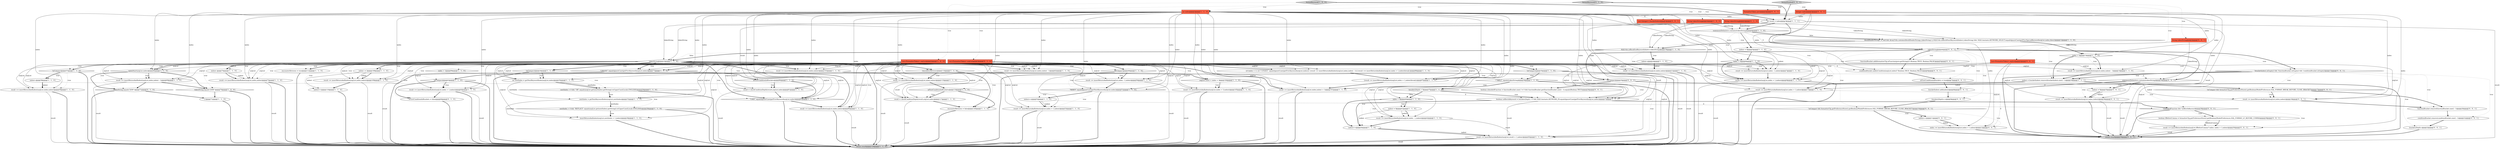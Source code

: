 digraph {
86 [style = filled, label = "indent = 0@@@35@@@['0', '0', '1']", fillcolor = white, shape = ellipse image = "AAA0AAABBB3BBB"];
9 [style = filled, label = "indent--@@@74@@@['1', '1', '0']", fillcolor = white, shape = ellipse image = "AAA0AAABBB1BBB"];
53 [style = filled, label = "{if (index > 1) {if (\"UPDATE\".equalsIgnoreCase(getPrevKeyword(argList,index))) {result += insertReturnAndIndent(argList,index,indent - 1)}}result += insertReturnAndIndent(argList,index + 1,indent)break}@@@88@@@['1', '1', '0']", fillcolor = white, shape = ellipse image = "AAA0AAABBB1BBB"];
78 [style = filled, label = "String tokenString@@@2@@@['0', '0', '1']", fillcolor = tomato, shape = box image = "AAA0AAABBB3BBB"];
20 [style = filled, label = "result += insertReturnAndIndent(argList,index,indent)@@@75@@@['1', '1', '0']", fillcolor = white, shape = ellipse image = "AAA0AAABBB1BBB"];
29 [style = filled, label = "index > 1@@@89@@@['1', '1', '0']", fillcolor = white, shape = diamond image = "AAA0AAABBB1BBB"];
26 [style = filled, label = "!encounterBetween@@@114@@@['1', '1', '0']", fillcolor = white, shape = diamond image = "AAA0AAABBB1BBB"];
49 [style = filled, label = "result += insertReturnAndIndent(argList,index - 1,indent)@@@50@@@['1', '1', '0']", fillcolor = white, shape = ellipse image = "AAA0AAABBB1BBB"];
98 [style = filled, label = "List<FormatterToken> argList@@@2@@@['0', '0', '1']", fillcolor = tomato, shape = box image = "AAA0AAABBB3BBB"];
107 [style = filled, label = "!isCompact && formatterCfg.getPreferenceStore().getBoolean(ModelPreferences.SQL_FORMAT_BREAK_BEFORE_CLOSE_BRACKET)@@@17@@@['0', '0', '1']", fillcolor = white, shape = diamond image = "AAA0AAABBB3BBB"];
57 [style = filled, label = "List<FormatterToken> argList@@@2@@@['1', '0', '0']", fillcolor = tomato, shape = box image = "AAA0AAABBB1BBB"];
41 [style = filled, label = "indent++@@@52@@@['1', '1', '0']", fillcolor = white, shape = ellipse image = "AAA0AAABBB1BBB"];
33 [style = filled, label = "result += insertReturnAndIndent(argList,index,indent)@@@103@@@['1', '1', '0']", fillcolor = white, shape = ellipse image = "AAA0AAABBB1BBB"];
39 [style = filled, label = "encounterBetween = false@@@120@@@['1', '1', '0']", fillcolor = white, shape = ellipse image = "AAA0AAABBB1BBB"];
97 [style = filled, label = "return result@@@39@@@['0', '0', '1']", fillcolor = lightgray, shape = ellipse image = "AAA0AAABBB3BBB"];
79 [style = filled, label = "!bracketIndent.isEmpty() && !functionBracket.isEmpty() && !conditionBracket.isEmpty()@@@15@@@['0', '0', '1']", fillcolor = white, shape = diamond image = "AAA0AAABBB3BBB"];
40 [style = filled, label = "index > 0@@@40@@@['1', '1', '0']", fillcolor = white, shape = diamond image = "AAA0AAABBB1BBB"];
71 [style = filled, label = "encounterBetween = true@@@112@@@['1', '1', '0']", fillcolor = white, shape = ellipse image = "AAA0AAABBB1BBB"];
18 [style = filled, label = "indent--@@@20@@@['1', '1', '0']", fillcolor = white, shape = ellipse image = "AAA0AAABBB1BBB"];
89 [style = filled, label = "result += insertReturnAndIndent(argList,index,indent)@@@18@@@['0', '0', '1']", fillcolor = white, shape = ellipse image = "AAA0AAABBB3BBB"];
84 [style = filled, label = "result += insertReturnAndIndent(argList,index,indent)@@@36@@@['0', '0', '1']", fillcolor = white, shape = ellipse image = "AAA0AAABBB3BBB"];
99 [style = filled, label = "!isCompact && formatterCfg.getPreferenceStore().getBoolean(ModelPreferences.SQL_FORMAT_BREAK_BEFORE_CLOSE_BRACKET)@@@10@@@['0', '0', '1']", fillcolor = white, shape = diamond image = "AAA0AAABBB3BBB"];
51 [style = filled, label = "index > 0@@@13@@@['1', '1', '0']", fillcolor = white, shape = diamond image = "AAA0AAABBB1BBB"];
47 [style = filled, label = "!isCompact@@@63@@@['1', '1', '0']", fillcolor = white, shape = diamond image = "AAA0AAABBB1BBB"];
61 [style = filled, label = "indent--@@@58@@@['1', '1', '0']", fillcolor = white, shape = ellipse image = "AAA0AAABBB1BBB"];
27 [style = filled, label = "nextIndex > 0 && \"REPLACE\".equals(argList.get(nextIndex).getString().toUpperCase(Locale.ENGLISH))@@@28@@@['1', '1', '0']", fillcolor = white, shape = diamond image = "AAA0AAABBB1BBB"];
14 [style = filled, label = "result += insertReturnAndIndent(argList,index,indent - 1)@@@14@@@['1', '1', '0']", fillcolor = white, shape = ellipse image = "AAA0AAABBB1BBB"];
38 [style = filled, label = "isFirstConditionInBrackets@@@116@@@['1', '1', '0']", fillcolor = white, shape = diamond image = "AAA0AAABBB1BBB"];
73 [style = filled, label = "String tokenString@@@2@@@['0', '1', '0']", fillcolor = tomato, shape = box image = "AAA0AAABBB2BBB"];
46 [style = filled, label = "!isCompact@@@49@@@['1', '1', '0']", fillcolor = white, shape = diamond image = "AAA0AAABBB1BBB"];
6 [style = filled, label = "isJoinStart(argList,index)@@@68@@@['1', '1', '0']", fillcolor = white, shape = diamond image = "AAA0AAABBB1BBB"];
31 [style = filled, label = "result += insertReturnAndIndent(argList,index,indent)@@@21@@@['1', '1', '0']", fillcolor = white, shape = ellipse image = "AAA0AAABBB1BBB"];
68 [style = filled, label = "result += insertReturnAndIndent(argList,index,indent + 1)@@@101@@@['1', '1', '0']", fillcolor = white, shape = ellipse image = "AAA0AAABBB1BBB"];
28 [style = filled, label = "result += insertReturnAndIndent(argList,index,indent)@@@59@@@['1', '1', '0']", fillcolor = white, shape = ellipse image = "AAA0AAABBB1BBB"];
94 [style = filled, label = "boolean isInsideAFunction = functionBracket.size() != 0 && functionBracket.get(functionBracket.size() - 1).equals(Boolean.TRUE)@@@26@@@['0', '0', '1']", fillcolor = white, shape = ellipse image = "AAA0AAABBB3BBB"];
59 [style = filled, label = "tokenString.equals(\"JOIN\")@@@70@@@['1', '0', '0']", fillcolor = white, shape = diamond image = "AAA0AAABBB1BBB"];
21 [style = filled, label = "{result += insertReturnAndIndent(argList,index + 1,indent)break}@@@97@@@['1', '1', '0']", fillcolor = white, shape = ellipse image = "AAA0AAABBB1BBB"];
0 [style = filled, label = "result = checkConditionDepth(result,argList,index)@@@81@@@['1', '1', '0']", fillcolor = white, shape = ellipse image = "AAA0AAABBB1BBB"];
63 [style = filled, label = "result += insertReturnAndIndent(argList,index - 1,indent)@@@42@@@['1', '1', '0']", fillcolor = white, shape = ellipse image = "AAA0AAABBB1BBB"];
76 [style = filled, label = "List<FormatterToken> argList@@@2@@@['0', '1', '0']", fillcolor = tomato, shape = box image = "AAA0AAABBB2BBB"];
100 [style = filled, label = "functionBracket.remove(functionBracket.size() - 1)@@@20@@@['0', '0', '1']", fillcolor = white, shape = ellipse image = "AAA0AAABBB3BBB"];
106 [style = filled, label = "functionBracket.add(formatterCfg.isFunction(prev.getString())? Boolean.TRUE: Boolean.FALSE)@@@5@@@['0', '0', '1']", fillcolor = white, shape = ellipse image = "AAA0AAABBB3BBB"];
23 [style = filled, label = "String tokenString@@@2@@@['1', '0', '0']", fillcolor = tomato, shape = box image = "AAA0AAABBB1BBB"];
58 [style = filled, label = "result += insertReturnAndIndent(argList,index + 1,indent)@@@64@@@['1', '1', '0']", fillcolor = white, shape = ellipse image = "AAA0AAABBB1BBB"];
85 [style = filled, label = "!isCompact@@@25@@@['0', '0', '1']", fillcolor = white, shape = diamond image = "AAA0AAABBB3BBB"];
52 [style = filled, label = "result += insertReturnAndIndent(argList,index,indent)@@@109@@@['1', '1', '0']", fillcolor = white, shape = ellipse image = "AAA0AAABBB1BBB"];
11 [style = filled, label = "nextIndex = getNextKeywordIndex(argList,nextIndex)@@@27@@@['1', '1', '0']", fillcolor = white, shape = ellipse image = "AAA0AAABBB1BBB"];
64 [style = filled, label = "indent++@@@44@@@['1', '1', '0']", fillcolor = white, shape = ellipse image = "AAA0AAABBB1BBB"];
22 [style = filled, label = "result += insertReturnAndIndent(argList,result + 1,indent)@@@45@@@['1', '1', '0']", fillcolor = white, shape = ellipse image = "AAA0AAABBB1BBB"];
17 [style = filled, label = "argList.size() < index + 3@@@104@@@['1', '1', '0']", fillcolor = white, shape = diamond image = "AAA0AAABBB1BBB"];
43 [style = filled, label = "\"CREATE\".equalsIgnoreCase(getPrevKeyword(argList,index))@@@77@@@['1', '1', '0']", fillcolor = white, shape = diamond image = "AAA0AAABBB1BBB"];
12 [style = filled, label = "result += insertReturnAndIndent(argList,index,indent)@@@115@@@['1', '1', '0']", fillcolor = white, shape = ellipse image = "AAA0AAABBB1BBB"];
80 [style = filled, label = "formatSymbol['0', '0', '1']", fillcolor = lightgray, shape = diamond image = "AAA0AAABBB3BBB"];
50 [style = filled, label = "\"CASE\".equalsIgnoreCase(getPrevKeyword(argList,index))@@@83@@@['1', '1', '0']", fillcolor = white, shape = diamond image = "AAA0AAABBB1BBB"];
67 [style = filled, label = "result += insertReturnAndIndent(argList,index - 1,indent)@@@7@@@['1', '1', '0']", fillcolor = white, shape = ellipse image = "AAA0AAABBB1BBB"];
65 [style = filled, label = "{}@@@71@@@['1', '1', '0']", fillcolor = white, shape = ellipse image = "AAA0AAABBB1BBB"];
30 [style = filled, label = "int nextIndex = getNextKeywordIndex(argList,index)@@@25@@@['1', '1', '0']", fillcolor = white, shape = ellipse image = "AAA0AAABBB1BBB"];
83 [style = filled, label = "indent++@@@11@@@['0', '0', '1']", fillcolor = white, shape = ellipse image = "AAA0AAABBB3BBB"];
1 [style = filled, label = "insertReturnAndIndent(argList,nextIndex + 1,indent)@@@29@@@['1', '1', '0']", fillcolor = white, shape = ellipse image = "AAA0AAABBB1BBB"];
70 [style = filled, label = "result += insertReturnAndIndent(argList,index + 1,indent)@@@9@@@['1', '1', '0']", fillcolor = white, shape = ellipse image = "AAA0AAABBB1BBB"];
5 [style = filled, label = "!\"TABLE\".equals(tokenString)@@@36@@@['1', '1', '0']", fillcolor = white, shape = diamond image = "AAA0AAABBB1BBB"];
3 [style = filled, label = "nextIndex > 0 && \"OR\".equals(argList.get(nextIndex).getString().toUpperCase(Locale.ENGLISH))@@@26@@@['1', '1', '0']", fillcolor = white, shape = diamond image = "AAA0AAABBB1BBB"];
37 [style = filled, label = "boolean isAfterInKeyword = bracketsDepth > 0 && SQLConstants.KEYWORD_IN.equalsIgnoreCase(getPrevKeyword(argList,index))@@@27@@@['1', '1', '1']", fillcolor = white, shape = ellipse image = "AAA0AAABBB1BBB"];
45 [style = filled, label = "indent = 0@@@41@@@['1', '1', '0']", fillcolor = white, shape = ellipse image = "AAA0AAABBB1BBB"];
24 [style = filled, label = "bracketsDepth > 0@@@37@@@['1', '1', '0']", fillcolor = white, shape = diamond image = "AAA0AAABBB1BBB"];
72 [style = filled, label = "int result = index@@@3@@@['1', '1', '1']", fillcolor = white, shape = ellipse image = "AAA0AAABBB1BBB"];
90 [style = filled, label = "index += insertReturnAndIndent(argList,index + 1,indent)@@@12@@@['0', '0', '1']", fillcolor = white, shape = ellipse image = "AAA0AAABBB3BBB"];
81 [style = filled, label = "FormatterToken prev@@@2@@@['0', '0', '1']", fillcolor = tomato, shape = box image = "AAA0AAABBB3BBB"];
8 [style = filled, label = "tokenString@@@23@@@['1', '1', '0']", fillcolor = white, shape = diamond image = "AAA0AAABBB1BBB"];
54 [style = filled, label = "result += insertReturnAndIndent(argList,index,indent)@@@86@@@['1', '1', '0']", fillcolor = white, shape = ellipse image = "AAA0AAABBB1BBB"];
66 [style = filled, label = "int index@@@2@@@['1', '1', '0']", fillcolor = tomato, shape = box image = "AAA0AAABBB1BBB"];
95 [style = filled, label = "Integer index@@@2@@@['0', '0', '1']", fillcolor = tomato, shape = box image = "AAA0AAABBB3BBB"];
87 [style = filled, label = "tokenString@@@4@@@['0', '0', '1']", fillcolor = white, shape = diamond image = "AAA0AAABBB3BBB"];
77 [style = filled, label = "formatKeyword['0', '1', '0']", fillcolor = lightgray, shape = diamond image = "AAA0AAABBB2BBB"];
36 [style = filled, label = "SQLUtils.isBlockEndKeyword(dialect,tokenString)@@@19@@@['1', '1', '0']", fillcolor = white, shape = diamond image = "AAA0AAABBB1BBB"];
60 [style = filled, label = "indent -= 2@@@108@@@['1', '1', '0']", fillcolor = white, shape = ellipse image = "AAA0AAABBB1BBB"];
2 [style = filled, label = "!isCompact@@@24@@@['1', '1', '0']", fillcolor = white, shape = diamond image = "AAA0AAABBB1BBB"];
25 [style = filled, label = "result += insertReturnAndIndent(argList,index + 1,indent)@@@17@@@['1', '1', '0']", fillcolor = white, shape = ellipse image = "AAA0AAABBB1BBB"];
35 [style = filled, label = "isFirstConditionInBrackets@@@80@@@['1', '1', '0']", fillcolor = white, shape = diamond image = "AAA0AAABBB1BBB"];
102 [style = filled, label = "List<Integer> bracketIndent@@@2@@@['0', '0', '1']", fillcolor = tomato, shape = box image = "AAA0AAABBB3BBB"];
13 [style = filled, label = "indent = 0@@@5@@@['1', '1', '0']", fillcolor = white, shape = ellipse image = "AAA0AAABBB1BBB"];
42 [style = filled, label = "blockHeaderStrings != null && ArrayUtils.contains(blockHeaderStrings,tokenString) || (SQLUtils.isBlockStartKeyword(dialect,tokenString) && !SQLConstants.KEYWORD_SELECT.equalsIgnoreCase(getPrevSpecialKeyword(argList,index,false)))@@@12@@@['1', '1', '0']", fillcolor = white, shape = diamond image = "AAA0AAABBB1BBB"];
82 [style = filled, label = "!isInsideAFunction && !isAfterInKeyword@@@28@@@['0', '0', '1']", fillcolor = white, shape = diamond image = "AAA0AAABBB3BBB"];
101 [style = filled, label = "conditionBracket.add(isCondition(argList,index)? Boolean.TRUE: Boolean.FALSE)@@@6@@@['0', '0', '1']", fillcolor = white, shape = ellipse image = "AAA0AAABBB3BBB"];
62 [style = filled, label = "indent = bracketIndent.remove(bracketIndent.size() - 1)@@@16@@@['1', '1', '1']", fillcolor = white, shape = ellipse image = "AAA0AAABBB1BBB"];
69 [style = filled, label = "indent++@@@110@@@['1', '1', '0']", fillcolor = white, shape = ellipse image = "AAA0AAABBB1BBB"];
88 [style = filled, label = "statementDelimiters.contains(tokenString)@@@34@@@['0', '0', '1']", fillcolor = white, shape = diamond image = "AAA0AAABBB3BBB"];
74 [style = filled, label = "tokenString.equals(\"JOIN\")@@@71@@@['0', '1', '0']", fillcolor = white, shape = diamond image = "AAA0AAABBB2BBB"];
55 [style = filled, label = "return result@@@124@@@['1', '1', '0']", fillcolor = lightgray, shape = ellipse image = "AAA0AAABBB1BBB"];
16 [style = filled, label = "result += insertReturnAndIndent(argList,index + 1,indent)@@@53@@@['1', '1', '0']", fillcolor = white, shape = ellipse image = "AAA0AAABBB1BBB"];
75 [style = filled, label = "isFirstConditionInBrackets = false@@@66@@@['0', '1', '0']", fillcolor = white, shape = ellipse image = "AAA1AAABBB2BBB"];
91 [style = filled, label = "bracketIndent.add(indent)@@@8@@@['0', '0', '1']", fillcolor = white, shape = ellipse image = "AAA0AAABBB3BBB"];
34 [style = filled, label = "index > 0@@@6@@@['1', '1', '0']", fillcolor = white, shape = diamond image = "AAA0AAABBB1BBB"];
15 [style = filled, label = "result += insertReturnAndIndent(argList,index + 3,indent)@@@105@@@['1', '1', '0']", fillcolor = white, shape = ellipse image = "AAA0AAABBB1BBB"];
92 [style = filled, label = "isFirstConditionInBrackets = true@@@7@@@['0', '0', '1']", fillcolor = white, shape = ellipse image = "AAA0AAABBB3BBB"];
19 [style = filled, label = "statementDelimiters.contains(tokenString)@@@4@@@['1', '1', '0']", fillcolor = white, shape = diamond image = "AAA0AAABBB1BBB"];
104 [style = filled, label = "bracketsDepth++@@@9@@@['0', '0', '1']", fillcolor = white, shape = ellipse image = "AAA0AAABBB3BBB"];
4 [style = filled, label = "!isCompact@@@35@@@['1', '1', '0']", fillcolor = white, shape = diamond image = "AAA0AAABBB1BBB"];
7 [style = filled, label = "\"WHEN\".equalsIgnoreCase(getNextKeyword(argList,index))@@@51@@@['1', '1', '0']", fillcolor = white, shape = diamond image = "AAA0AAABBB1BBB"];
56 [style = filled, label = "result = checkConditionDepth(result,argList,index)@@@117@@@['1', '1', '0']", fillcolor = white, shape = ellipse image = "AAA0AAABBB1BBB"];
93 [style = filled, label = "conditionBracket.remove(conditionBracket.size() - 1)@@@21@@@['0', '0', '1']", fillcolor = white, shape = ellipse image = "AAA0AAABBB3BBB"];
105 [style = filled, label = "bracketsDepth--@@@22@@@['0', '0', '1']", fillcolor = white, shape = ellipse image = "AAA0AAABBB3BBB"];
96 [style = filled, label = "result += insertReturnAndIndent(argList,lfBeforeComma? index: index + 1,indent)@@@30@@@['0', '0', '1']", fillcolor = white, shape = ellipse image = "AAA0AAABBB3BBB"];
10 [style = filled, label = "formatKeyword['1', '0', '0']", fillcolor = lightgray, shape = diamond image = "AAA0AAABBB1BBB"];
44 [style = filled, label = "result += insertReturnAndIndent(argList,index,indent - 1)@@@69@@@['1', '1', '0']", fillcolor = white, shape = ellipse image = "AAA0AAABBB1BBB"];
32 [style = filled, label = "result += insertReturnAndIndent(argList,index,indent - 1)@@@62@@@['1', '1', '0']", fillcolor = white, shape = ellipse image = "AAA0AAABBB1BBB"];
48 [style = filled, label = "!isCompact@@@57@@@['1', '1', '0']", fillcolor = white, shape = diamond image = "AAA0AAABBB1BBB"];
103 [style = filled, label = "boolean lfBeforeComma = formatterCfg.getPreferenceStore().getBoolean(ModelPreferences.SQL_FORMAT_LF_BEFORE_COMMA)@@@29@@@['0', '0', '1']", fillcolor = white, shape = ellipse image = "AAA0AAABBB3BBB"];
66->72 [style = solid, label="index"];
87->88 [style = dotted, label="true"];
91->104 [style = bold, label=""];
8->54 [style = dotted, label="true"];
33->17 [style = bold, label=""];
66->58 [style = solid, label="index"];
66->56 [style = solid, label="index"];
61->86 [style = dashed, label="0"];
37->64 [style = bold, label=""];
57->12 [style = solid, label="argList"];
8->48 [style = dotted, label="true"];
42->62 [style = dotted, label="true"];
8->59 [style = dotted, label="true"];
63->64 [style = bold, label=""];
96->97 [style = solid, label="result"];
57->21 [style = solid, label="argList"];
57->32 [style = solid, label="argList"];
76->7 [style = solid, label="argList"];
23->42 [style = solid, label="tokenString"];
10->72 [style = bold, label=""];
66->63 [style = solid, label="index"];
76->12 [style = solid, label="argList"];
79->100 [style = dotted, label="true"];
87->85 [style = bold, label=""];
87->92 [style = dotted, label="true"];
87->88 [style = bold, label=""];
95->72 [style = solid, label="index"];
41->16 [style = bold, label=""];
13->70 [style = solid, label="indent"];
76->28 [style = solid, label="argList"];
95->84 [style = solid, label="index"];
57->68 [style = solid, label="argList"];
57->16 [style = solid, label="argList"];
5->24 [style = bold, label=""];
17->15 [style = bold, label=""];
21->68 [style = bold, label=""];
66->31 [style = solid, label="index"];
6->44 [style = dotted, label="true"];
40->64 [style = bold, label=""];
87->104 [style = dotted, label="true"];
19->42 [style = bold, label=""];
98->90 [style = solid, label="argList"];
26->39 [style = bold, label=""];
24->40 [style = dotted, label="false"];
33->55 [style = solid, label="result"];
89->100 [style = bold, label=""];
99->83 [style = dotted, label="true"];
89->97 [style = solid, label="result"];
8->6 [style = dotted, label="true"];
6->59 [style = bold, label=""];
76->31 [style = solid, label="argList"];
31->55 [style = bold, label=""];
66->50 [style = solid, label="index"];
13->67 [style = solid, label="indent"];
57->15 [style = solid, label="argList"];
61->28 [style = solid, label="indent"];
56->55 [style = solid, label="result"];
99->97 [style = bold, label=""];
53->21 [style = bold, label=""];
72->97 [style = solid, label="result"];
107->89 [style = dotted, label="true"];
8->9 [style = bold, label=""];
51->62 [style = bold, label=""];
43->55 [style = bold, label=""];
45->64 [style = solid, label="indent"];
66->70 [style = solid, label="index"];
85->82 [style = dotted, label="true"];
57->11 [style = solid, label="argList"];
8->43 [style = dotted, label="true"];
103->96 [style = solid, label="lfBeforeComma"];
49->55 [style = solid, label="result"];
48->28 [style = dotted, label="true"];
76->49 [style = solid, label="argList"];
5->55 [style = bold, label=""];
8->33 [style = bold, label=""];
8->71 [style = dotted, label="true"];
8->4 [style = dotted, label="true"];
87->106 [style = dotted, label="true"];
80->78 [style = dotted, label="true"];
66->0 [style = solid, label="index"];
38->56 [style = bold, label=""];
58->55 [style = bold, label=""];
82->96 [style = dotted, label="true"];
82->103 [style = bold, label=""];
85->37 [style = dotted, label="true"];
41->82 [style = dashed, label="0"];
8->47 [style = dotted, label="true"];
57->53 [style = solid, label="argList"];
36->18 [style = bold, label=""];
5->64 [style = dotted, label="true"];
76->63 [style = solid, label="argList"];
57->67 [style = solid, label="argList"];
15->55 [style = solid, label="result"];
84->97 [style = solid, label="result"];
4->5 [style = dotted, label="true"];
76->1 [style = solid, label="argList"];
70->55 [style = bold, label=""];
66->67 [style = solid, label="index"];
72->22 [style = solid, label="result"];
35->50 [style = bold, label=""];
8->33 [style = dotted, label="true"];
23->8 [style = solid, label="tokenString"];
107->89 [style = bold, label=""];
40->45 [style = bold, label=""];
86->84 [style = solid, label="indent"];
76->52 [style = solid, label="argList"];
66->25 [style = solid, label="index"];
40->45 [style = dotted, label="true"];
42->25 [style = dotted, label="true"];
7->55 [style = bold, label=""];
98->37 [style = solid, label="argList"];
8->39 [style = dotted, label="true"];
8->2 [style = bold, label=""];
6->44 [style = bold, label=""];
76->50 [style = solid, label="argList"];
66->43 [style = solid, label="index"];
3->11 [style = dotted, label="true"];
57->33 [style = solid, label="argList"];
26->12 [style = bold, label=""];
57->50 [style = solid, label="argList"];
66->6 [style = solid, label="index"];
73->19 [style = solid, label="tokenString"];
8->53 [style = bold, label=""];
26->12 [style = dotted, label="true"];
66->54 [style = solid, label="index"];
95->89 [style = solid, label="index"];
48->61 [style = dotted, label="true"];
59->65 [style = bold, label=""];
98->96 [style = solid, label="argList"];
76->44 [style = solid, label="argList"];
8->46 [style = bold, label=""];
24->40 [style = bold, label=""];
72->0 [style = solid, label="result"];
76->21 [style = solid, label="argList"];
74->55 [style = bold, label=""];
57->63 [style = solid, label="argList"];
98->84 [style = solid, label="argList"];
0->55 [style = solid, label="result"];
76->22 [style = solid, label="argList"];
2->55 [style = bold, label=""];
87->79 [style = dotted, label="true"];
2->30 [style = dotted, label="true"];
8->6 [style = bold, label=""];
40->63 [style = dotted, label="true"];
19->13 [style = bold, label=""];
87->99 [style = dotted, label="true"];
43->35 [style = bold, label=""];
36->18 [style = dotted, label="true"];
57->37 [style = solid, label="argList"];
62->89 [style = solid, label="indent"];
5->24 [style = dotted, label="true"];
57->20 [style = solid, label="argList"];
42->36 [style = bold, label=""];
57->1 [style = solid, label="argList"];
88->97 [style = bold, label=""];
8->29 [style = dotted, label="true"];
12->55 [style = solid, label="result"];
8->17 [style = dotted, label="true"];
8->54 [style = bold, label=""];
66->37 [style = solid, label="index"];
76->56 [style = solid, label="argList"];
72->87 [style = bold, label=""];
8->75 [style = dotted, label="true"];
66->7 [style = solid, label="index"];
42->51 [style = bold, label=""];
54->55 [style = bold, label=""];
16->55 [style = bold, label=""];
8->68 [style = dotted, label="true"];
8->68 [style = bold, label=""];
19->13 [style = dotted, label="true"];
78->87 [style = solid, label="tokenString"];
98->101 [style = solid, label="argList"];
66->33 [style = solid, label="index"];
76->16 [style = solid, label="argList"];
52->69 [style = bold, label=""];
70->55 [style = solid, label="result"];
23->19 [style = solid, label="tokenString"];
76->33 [style = solid, label="argList"];
62->25 [style = bold, label=""];
78->88 [style = solid, label="tokenString"];
94->37 [style = bold, label=""];
27->1 [style = bold, label=""];
66->20 [style = solid, label="index"];
76->68 [style = solid, label="argList"];
8->43 [style = bold, label=""];
4->55 [style = bold, label=""];
19->34 [style = dotted, label="true"];
34->70 [style = bold, label=""];
66->16 [style = solid, label="index"];
48->55 [style = bold, label=""];
57->44 [style = solid, label="argList"];
8->48 [style = bold, label=""];
8->52 [style = dotted, label="true"];
3->55 [style = bold, label=""];
62->25 [style = solid, label="indent"];
8->55 [style = bold, label=""];
34->67 [style = bold, label=""];
1->55 [style = bold, label=""];
38->56 [style = dotted, label="true"];
57->31 [style = solid, label="argList"];
57->30 [style = solid, label="argList"];
88->86 [style = dotted, label="true"];
57->6 [style = solid, label="argList"];
8->26 [style = dotted, label="true"];
76->37 [style = solid, label="argList"];
80->72 [style = bold, label=""];
19->87 [style = dashed, label="0"];
25->55 [style = solid, label="result"];
87->85 [style = dotted, label="true"];
95->101 [style = solid, label="index"];
76->0 [style = solid, label="argList"];
66->52 [style = solid, label="index"];
47->55 [style = bold, label=""];
12->56 [style = solid, label="result"];
93->105 [style = bold, label=""];
50->54 [style = bold, label=""];
98->89 [style = solid, label="argList"];
92->91 [style = bold, label=""];
2->3 [style = dotted, label="true"];
85->94 [style = bold, label=""];
46->85 [style = dashed, label="0"];
66->32 [style = solid, label="index"];
8->26 [style = bold, label=""];
7->41 [style = dotted, label="true"];
45->63 [style = solid, label="indent"];
36->31 [style = dotted, label="true"];
9->20 [style = bold, label=""];
99->90 [style = dotted, label="true"];
95->37 [style = solid, label="index"];
76->15 [style = solid, label="argList"];
64->22 [style = bold, label=""];
76->25 [style = solid, label="argList"];
8->20 [style = dotted, label="true"];
80->98 [style = dotted, label="true"];
15->55 [style = bold, label=""];
9->20 [style = solid, label="indent"];
28->55 [style = bold, label=""];
60->52 [style = solid, label="indent"];
57->70 [style = solid, label="argList"];
76->32 [style = solid, label="argList"];
57->22 [style = solid, label="argList"];
87->106 [style = bold, label=""];
88->84 [style = dotted, label="true"];
66->21 [style = solid, label="index"];
10->23 [style = dotted, label="true"];
66->14 [style = solid, label="index"];
32->55 [style = solid, label="result"];
57->28 [style = solid, label="argList"];
76->43 [style = solid, label="argList"];
51->14 [style = dotted, label="true"];
66->17 [style = solid, label="index"];
69->55 [style = bold, label=""];
54->55 [style = solid, label="result"];
44->55 [style = solid, label="result"];
76->58 [style = solid, label="argList"];
72->55 [style = solid, label="result"];
83->90 [style = solid, label="indent"];
66->30 [style = solid, label="index"];
107->100 [style = bold, label=""];
22->55 [style = bold, label=""];
80->95 [style = dotted, label="true"];
8->2 [style = dotted, label="true"];
57->7 [style = solid, label="argList"];
46->7 [style = dotted, label="true"];
47->58 [style = dotted, label="true"];
64->22 [style = solid, label="indent"];
73->36 [style = solid, label="tokenString"];
57->56 [style = solid, label="argList"];
105->97 [style = bold, label=""];
76->67 [style = solid, label="argList"];
39->55 [style = bold, label=""];
57->25 [style = solid, label="argList"];
66->49 [style = solid, label="index"];
7->16 [style = dotted, label="true"];
57->49 [style = solid, label="argList"];
37->22 [style = solid, label="result"];
77->76 [style = dotted, label="true"];
46->49 [style = bold, label=""];
3->11 [style = bold, label=""];
66->28 [style = solid, label="index"];
8->4 [style = bold, label=""];
25->90 [style = dashed, label="0"];
28->55 [style = solid, label="result"];
103->96 [style = bold, label=""];
42->36 [style = dotted, label="false"];
56->39 [style = bold, label=""];
62->107 [style = bold, label=""];
95->90 [style = solid, label="index"];
74->65 [style = bold, label=""];
73->8 [style = solid, label="tokenString"];
35->0 [style = dotted, label="true"];
76->6 [style = solid, label="argList"];
48->61 [style = bold, label=""];
8->46 [style = dotted, label="true"];
87->91 [style = dotted, label="true"];
30->3 [style = bold, label=""];
66->40 [style = solid, label="index"];
66->34 [style = solid, label="index"];
2->30 [style = bold, label=""];
76->54 [style = solid, label="argList"];
14->62 [style = bold, label=""];
90->97 [style = bold, label=""];
32->47 [style = bold, label=""];
61->28 [style = bold, label=""];
8->71 [style = bold, label=""];
30->11 [style = solid, label="nextIndex"];
8->9 [style = dotted, label="true"];
77->73 [style = dotted, label="true"];
18->31 [style = solid, label="indent"];
76->70 [style = solid, label="argList"];
16->55 [style = solid, label="result"];
57->58 [style = solid, label="argList"];
5->22 [style = dotted, label="true"];
52->55 [style = solid, label="result"];
20->55 [style = solid, label="result"];
76->11 [style = solid, label="argList"];
34->67 [style = dotted, label="true"];
76->14 [style = solid, label="argList"];
66->68 [style = solid, label="index"];
99->83 [style = bold, label=""];
22->55 [style = solid, label="result"];
82->103 [style = dotted, label="true"];
57->54 [style = solid, label="argList"];
13->34 [style = bold, label=""];
11->27 [style = bold, label=""];
57->43 [style = solid, label="argList"];
35->0 [style = bold, label=""];
7->41 [style = bold, label=""];
17->15 [style = dotted, label="true"];
10->66 [style = dotted, label="true"];
11->1 [style = solid, label="nextIndex"];
27->55 [style = bold, label=""];
8->74 [style = dotted, label="true"];
11->27 [style = solid, label="nextIndex"];
36->8 [style = bold, label=""];
66->102 [style = dashed, label="0"];
31->55 [style = solid, label="result"];
60->52 [style = bold, label=""];
8->32 [style = dotted, label="true"];
38->39 [style = bold, label=""];
79->62 [style = bold, label=""];
80->81 [style = dotted, label="true"];
24->37 [style = bold, label=""];
46->55 [style = bold, label=""];
76->20 [style = solid, label="argList"];
8->32 [style = bold, label=""];
76->30 [style = solid, label="argList"];
79->62 [style = dotted, label="true"];
57->0 [style = solid, label="argList"];
77->72 [style = bold, label=""];
36->8 [style = dotted, label="false"];
50->55 [style = bold, label=""];
34->101 [style = dashed, label="0"];
86->84 [style = bold, label=""];
46->49 [style = dotted, label="true"];
3->27 [style = dotted, label="true"];
41->16 [style = solid, label="indent"];
75->55 [style = bold, label=""];
85->97 [style = bold, label=""];
58->55 [style = solid, label="result"];
88->86 [style = bold, label=""];
65->55 [style = bold, label=""];
8->69 [style = dotted, label="true"];
18->31 [style = bold, label=""];
30->3 [style = solid, label="nextIndex"];
87->101 [style = dotted, label="true"];
37->82 [style = bold, label=""];
27->1 [style = dotted, label="true"];
17->55 [style = bold, label=""];
51->14 [style = bold, label=""];
8->60 [style = bold, label=""];
57->52 [style = solid, label="argList"];
8->60 [style = dotted, label="true"];
23->36 [style = solid, label="tokenString"];
84->97 [style = bold, label=""];
24->37 [style = dotted, label="true"];
85->94 [style = dotted, label="true"];
66->15 [style = solid, label="index"];
0->50 [style = bold, label=""];
6->74 [style = bold, label=""];
8->21 [style = bold, label=""];
106->101 [style = bold, label=""];
57->14 [style = solid, label="argList"];
8->50 [style = dotted, label="true"];
79->97 [style = bold, label=""];
60->69 [style = solid, label="indent"];
44->59 [style = bold, label=""];
42->51 [style = dotted, label="true"];
71->55 [style = bold, label=""];
79->93 [style = dotted, label="true"];
48->88 [style = dashed, label="0"];
68->55 [style = bold, label=""];
25->55 [style = bold, label=""];
68->55 [style = solid, label="result"];
19->42 [style = dotted, label="false"];
87->79 [style = bold, label=""];
66->44 [style = solid, label="index"];
80->102 [style = dotted, label="true"];
7->37 [style = dashed, label="0"];
79->105 [style = dotted, label="true"];
58->75 [style = bold, label=""];
66->12 [style = solid, label="index"];
96->97 [style = bold, label=""];
47->58 [style = bold, label=""];
66->51 [style = solid, label="index"];
8->50 [style = bold, label=""];
101->92 [style = bold, label=""];
66->53 [style = solid, label="index"];
79->107 [style = dotted, label="true"];
67->70 [style = bold, label=""];
72->19 [style = bold, label=""];
95->96 [style = solid, label="index"];
77->66 [style = dotted, label="true"];
76->53 [style = solid, label="argList"];
82->97 [style = bold, label=""];
26->38 [style = dotted, label="true"];
63->22 [style = solid, label="result"];
104->99 [style = bold, label=""];
4->5 [style = bold, label=""];
44->74 [style = bold, label=""];
100->93 [style = bold, label=""];
19->70 [style = dotted, label="true"];
12->38 [style = bold, label=""];
10->57 [style = dotted, label="true"];
59->55 [style = bold, label=""];
8->35 [style = dotted, label="true"];
83->90 [style = bold, label=""];
73->42 [style = solid, label="tokenString"];
49->7 [style = bold, label=""];
20->55 [style = bold, label=""];
45->63 [style = bold, label=""];
47->75 [style = bold, label=""];
}
